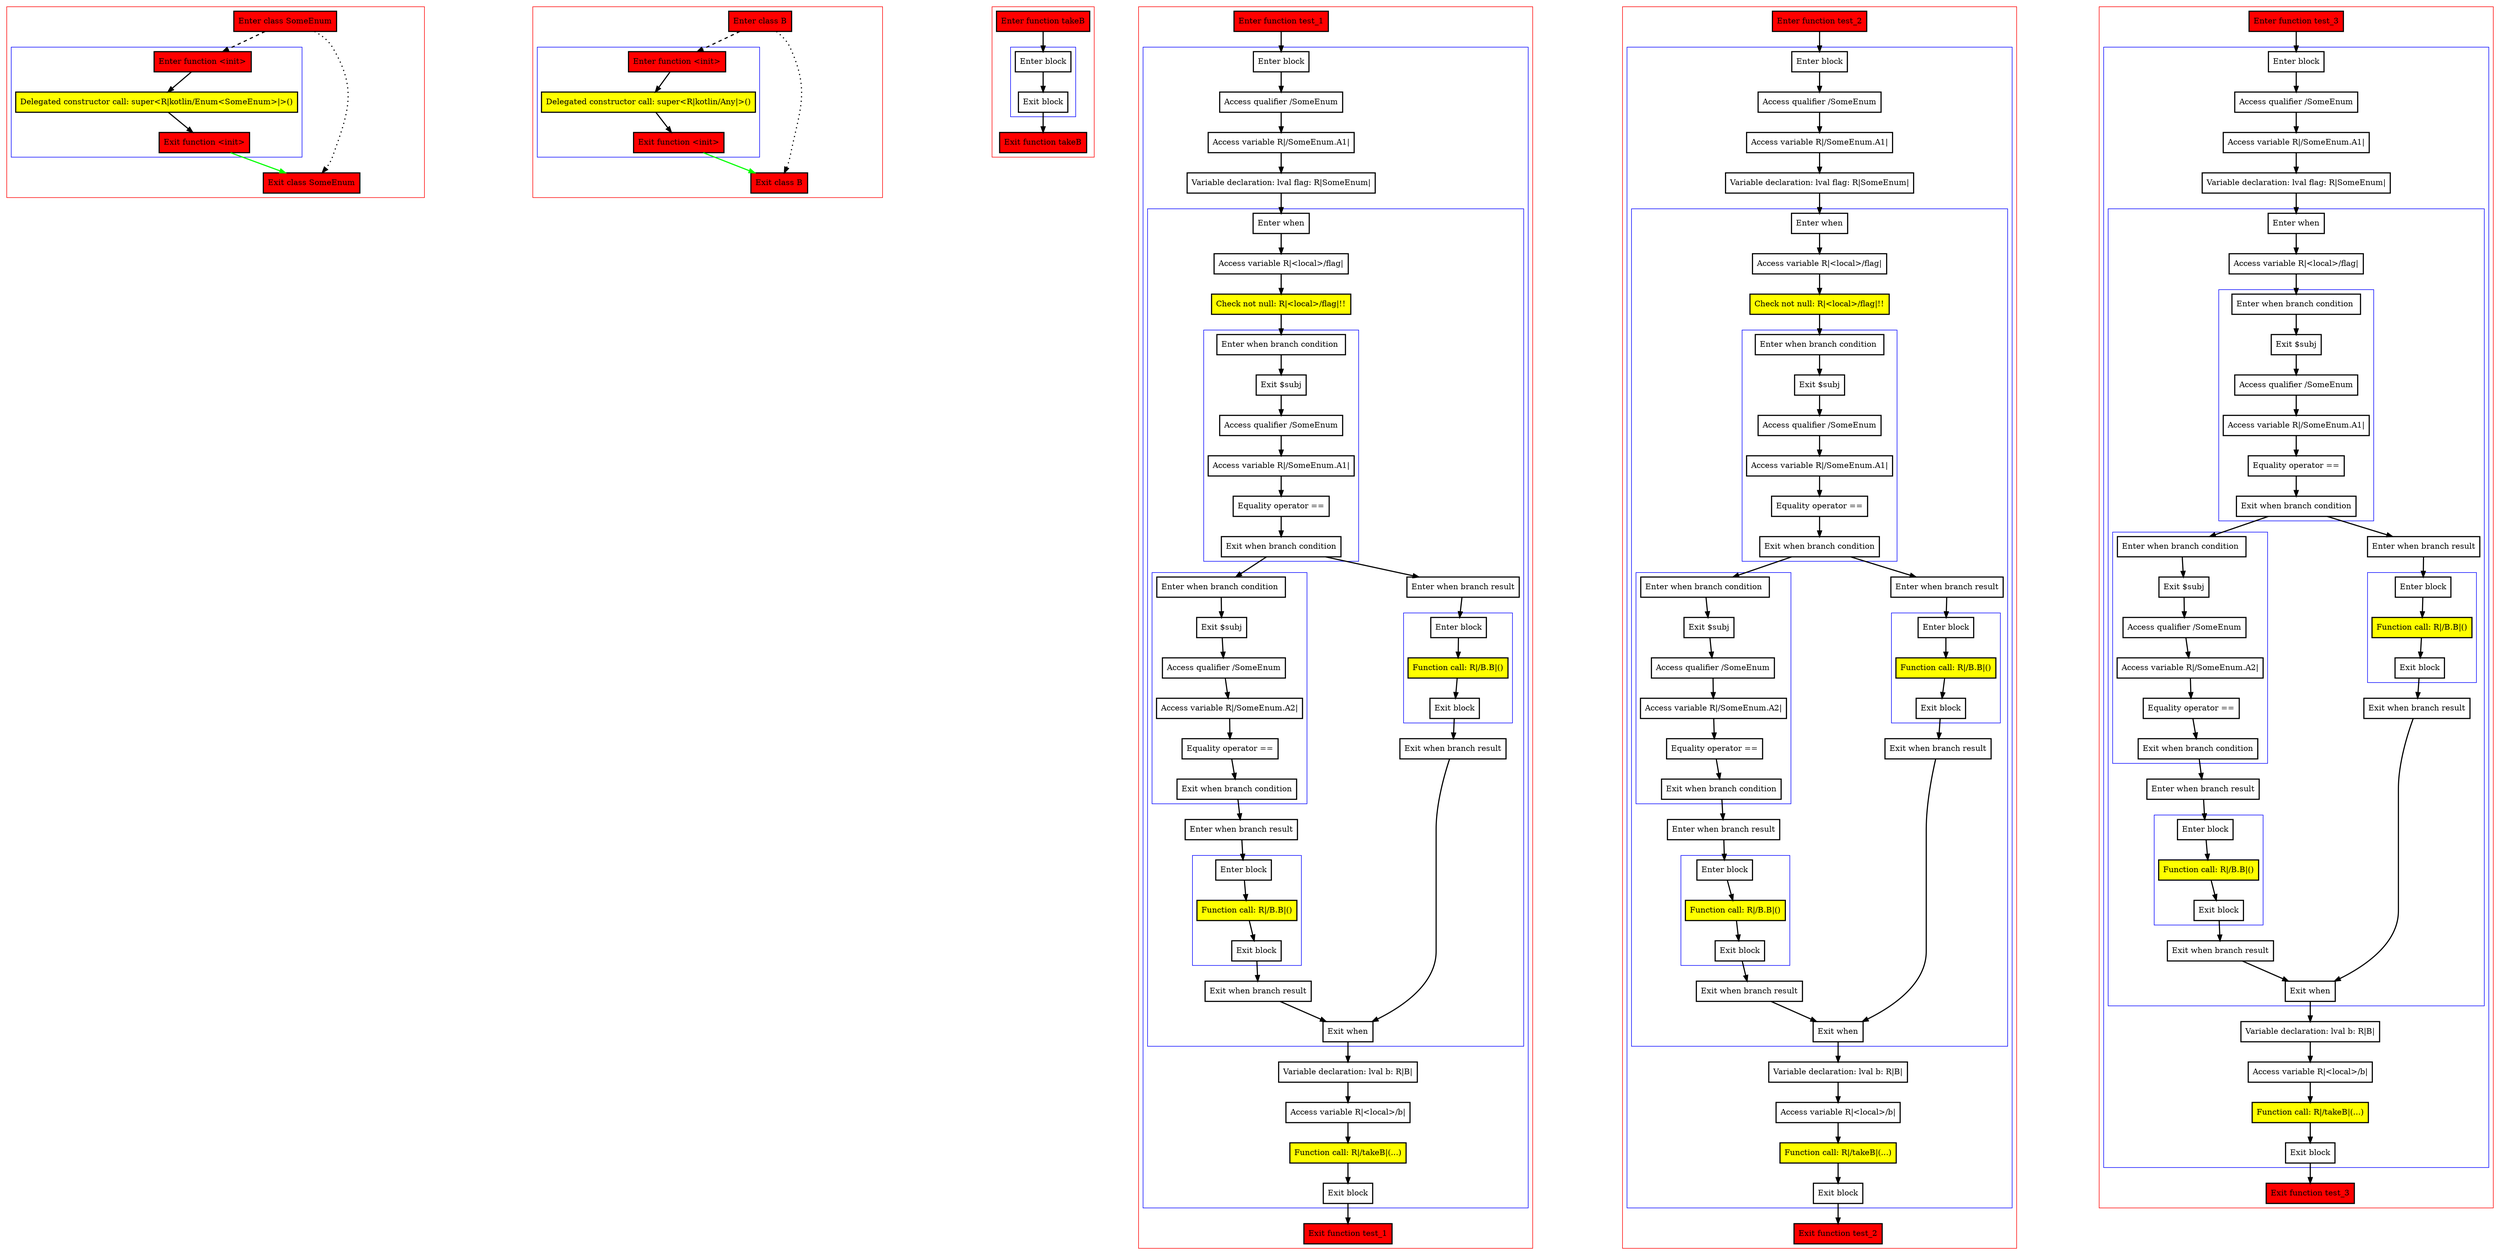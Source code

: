 digraph exhaustiveWhenAndDNNType_kt {
    graph [nodesep=3]
    node [shape=box penwidth=2]
    edge [penwidth=2]

    subgraph cluster_0 {
        color=red
        0 [label="Enter class SomeEnum" style="filled" fillcolor=red];
        subgraph cluster_1 {
            color=blue
            1 [label="Enter function <init>" style="filled" fillcolor=red];
            2 [label="Delegated constructor call: super<R|kotlin/Enum<SomeEnum>|>()" style="filled" fillcolor=yellow];
            3 [label="Exit function <init>" style="filled" fillcolor=red];
        }
        4 [label="Exit class SomeEnum" style="filled" fillcolor=red];
    }
    0 -> {4} [style=dotted];
    0 -> {1} [style=dashed];
    1 -> {2};
    2 -> {3};
    3 -> {4} [color=green];

    subgraph cluster_2 {
        color=red
        5 [label="Enter class B" style="filled" fillcolor=red];
        subgraph cluster_3 {
            color=blue
            6 [label="Enter function <init>" style="filled" fillcolor=red];
            7 [label="Delegated constructor call: super<R|kotlin/Any|>()" style="filled" fillcolor=yellow];
            8 [label="Exit function <init>" style="filled" fillcolor=red];
        }
        9 [label="Exit class B" style="filled" fillcolor=red];
    }
    5 -> {9} [style=dotted];
    5 -> {6} [style=dashed];
    6 -> {7};
    7 -> {8};
    8 -> {9} [color=green];

    subgraph cluster_4 {
        color=red
        10 [label="Enter function takeB" style="filled" fillcolor=red];
        subgraph cluster_5 {
            color=blue
            11 [label="Enter block"];
            12 [label="Exit block"];
        }
        13 [label="Exit function takeB" style="filled" fillcolor=red];
    }
    10 -> {11};
    11 -> {12};
    12 -> {13};

    subgraph cluster_6 {
        color=red
        14 [label="Enter function test_1" style="filled" fillcolor=red];
        subgraph cluster_7 {
            color=blue
            15 [label="Enter block"];
            16 [label="Access qualifier /SomeEnum"];
            17 [label="Access variable R|/SomeEnum.A1|"];
            18 [label="Variable declaration: lval flag: R|SomeEnum|"];
            subgraph cluster_8 {
                color=blue
                19 [label="Enter when"];
                20 [label="Access variable R|<local>/flag|"];
                21 [label="Check not null: R|<local>/flag|!!" style="filled" fillcolor=yellow];
                subgraph cluster_9 {
                    color=blue
                    22 [label="Enter when branch condition "];
                    23 [label="Exit $subj"];
                    24 [label="Access qualifier /SomeEnum"];
                    25 [label="Access variable R|/SomeEnum.A1|"];
                    26 [label="Equality operator =="];
                    27 [label="Exit when branch condition"];
                }
                subgraph cluster_10 {
                    color=blue
                    28 [label="Enter when branch condition "];
                    29 [label="Exit $subj"];
                    30 [label="Access qualifier /SomeEnum"];
                    31 [label="Access variable R|/SomeEnum.A2|"];
                    32 [label="Equality operator =="];
                    33 [label="Exit when branch condition"];
                }
                34 [label="Enter when branch result"];
                subgraph cluster_11 {
                    color=blue
                    35 [label="Enter block"];
                    36 [label="Function call: R|/B.B|()" style="filled" fillcolor=yellow];
                    37 [label="Exit block"];
                }
                38 [label="Exit when branch result"];
                39 [label="Enter when branch result"];
                subgraph cluster_12 {
                    color=blue
                    40 [label="Enter block"];
                    41 [label="Function call: R|/B.B|()" style="filled" fillcolor=yellow];
                    42 [label="Exit block"];
                }
                43 [label="Exit when branch result"];
                44 [label="Exit when"];
            }
            45 [label="Variable declaration: lval b: R|B|"];
            46 [label="Access variable R|<local>/b|"];
            47 [label="Function call: R|/takeB|(...)" style="filled" fillcolor=yellow];
            48 [label="Exit block"];
        }
        49 [label="Exit function test_1" style="filled" fillcolor=red];
    }
    14 -> {15};
    15 -> {16};
    16 -> {17};
    17 -> {18};
    18 -> {19};
    19 -> {20};
    20 -> {21};
    21 -> {22};
    22 -> {23};
    23 -> {24};
    24 -> {25};
    25 -> {26};
    26 -> {27};
    27 -> {28 39};
    28 -> {29};
    29 -> {30};
    30 -> {31};
    31 -> {32};
    32 -> {33};
    33 -> {34};
    34 -> {35};
    35 -> {36};
    36 -> {37};
    37 -> {38};
    38 -> {44};
    39 -> {40};
    40 -> {41};
    41 -> {42};
    42 -> {43};
    43 -> {44};
    44 -> {45};
    45 -> {46};
    46 -> {47};
    47 -> {48};
    48 -> {49};

    subgraph cluster_13 {
        color=red
        50 [label="Enter function test_2" style="filled" fillcolor=red];
        subgraph cluster_14 {
            color=blue
            51 [label="Enter block"];
            52 [label="Access qualifier /SomeEnum"];
            53 [label="Access variable R|/SomeEnum.A1|"];
            54 [label="Variable declaration: lval flag: R|SomeEnum|"];
            subgraph cluster_15 {
                color=blue
                55 [label="Enter when"];
                56 [label="Access variable R|<local>/flag|"];
                57 [label="Check not null: R|<local>/flag|!!" style="filled" fillcolor=yellow];
                subgraph cluster_16 {
                    color=blue
                    58 [label="Enter when branch condition "];
                    59 [label="Exit $subj"];
                    60 [label="Access qualifier /SomeEnum"];
                    61 [label="Access variable R|/SomeEnum.A1|"];
                    62 [label="Equality operator =="];
                    63 [label="Exit when branch condition"];
                }
                subgraph cluster_17 {
                    color=blue
                    64 [label="Enter when branch condition "];
                    65 [label="Exit $subj"];
                    66 [label="Access qualifier /SomeEnum"];
                    67 [label="Access variable R|/SomeEnum.A2|"];
                    68 [label="Equality operator =="];
                    69 [label="Exit when branch condition"];
                }
                70 [label="Enter when branch result"];
                subgraph cluster_18 {
                    color=blue
                    71 [label="Enter block"];
                    72 [label="Function call: R|/B.B|()" style="filled" fillcolor=yellow];
                    73 [label="Exit block"];
                }
                74 [label="Exit when branch result"];
                75 [label="Enter when branch result"];
                subgraph cluster_19 {
                    color=blue
                    76 [label="Enter block"];
                    77 [label="Function call: R|/B.B|()" style="filled" fillcolor=yellow];
                    78 [label="Exit block"];
                }
                79 [label="Exit when branch result"];
                80 [label="Exit when"];
            }
            81 [label="Variable declaration: lval b: R|B|"];
            82 [label="Access variable R|<local>/b|"];
            83 [label="Function call: R|/takeB|(...)" style="filled" fillcolor=yellow];
            84 [label="Exit block"];
        }
        85 [label="Exit function test_2" style="filled" fillcolor=red];
    }
    50 -> {51};
    51 -> {52};
    52 -> {53};
    53 -> {54};
    54 -> {55};
    55 -> {56};
    56 -> {57};
    57 -> {58};
    58 -> {59};
    59 -> {60};
    60 -> {61};
    61 -> {62};
    62 -> {63};
    63 -> {64 75};
    64 -> {65};
    65 -> {66};
    66 -> {67};
    67 -> {68};
    68 -> {69};
    69 -> {70};
    70 -> {71};
    71 -> {72};
    72 -> {73};
    73 -> {74};
    74 -> {80};
    75 -> {76};
    76 -> {77};
    77 -> {78};
    78 -> {79};
    79 -> {80};
    80 -> {81};
    81 -> {82};
    82 -> {83};
    83 -> {84};
    84 -> {85};

    subgraph cluster_20 {
        color=red
        86 [label="Enter function test_3" style="filled" fillcolor=red];
        subgraph cluster_21 {
            color=blue
            87 [label="Enter block"];
            88 [label="Access qualifier /SomeEnum"];
            89 [label="Access variable R|/SomeEnum.A1|"];
            90 [label="Variable declaration: lval flag: R|SomeEnum|"];
            subgraph cluster_22 {
                color=blue
                91 [label="Enter when"];
                92 [label="Access variable R|<local>/flag|"];
                subgraph cluster_23 {
                    color=blue
                    93 [label="Enter when branch condition "];
                    94 [label="Exit $subj"];
                    95 [label="Access qualifier /SomeEnum"];
                    96 [label="Access variable R|/SomeEnum.A1|"];
                    97 [label="Equality operator =="];
                    98 [label="Exit when branch condition"];
                }
                subgraph cluster_24 {
                    color=blue
                    99 [label="Enter when branch condition "];
                    100 [label="Exit $subj"];
                    101 [label="Access qualifier /SomeEnum"];
                    102 [label="Access variable R|/SomeEnum.A2|"];
                    103 [label="Equality operator =="];
                    104 [label="Exit when branch condition"];
                }
                105 [label="Enter when branch result"];
                subgraph cluster_25 {
                    color=blue
                    106 [label="Enter block"];
                    107 [label="Function call: R|/B.B|()" style="filled" fillcolor=yellow];
                    108 [label="Exit block"];
                }
                109 [label="Exit when branch result"];
                110 [label="Enter when branch result"];
                subgraph cluster_26 {
                    color=blue
                    111 [label="Enter block"];
                    112 [label="Function call: R|/B.B|()" style="filled" fillcolor=yellow];
                    113 [label="Exit block"];
                }
                114 [label="Exit when branch result"];
                115 [label="Exit when"];
            }
            116 [label="Variable declaration: lval b: R|B|"];
            117 [label="Access variable R|<local>/b|"];
            118 [label="Function call: R|/takeB|(...)" style="filled" fillcolor=yellow];
            119 [label="Exit block"];
        }
        120 [label="Exit function test_3" style="filled" fillcolor=red];
    }
    86 -> {87};
    87 -> {88};
    88 -> {89};
    89 -> {90};
    90 -> {91};
    91 -> {92};
    92 -> {93};
    93 -> {94};
    94 -> {95};
    95 -> {96};
    96 -> {97};
    97 -> {98};
    98 -> {99 110};
    99 -> {100};
    100 -> {101};
    101 -> {102};
    102 -> {103};
    103 -> {104};
    104 -> {105};
    105 -> {106};
    106 -> {107};
    107 -> {108};
    108 -> {109};
    109 -> {115};
    110 -> {111};
    111 -> {112};
    112 -> {113};
    113 -> {114};
    114 -> {115};
    115 -> {116};
    116 -> {117};
    117 -> {118};
    118 -> {119};
    119 -> {120};

}
